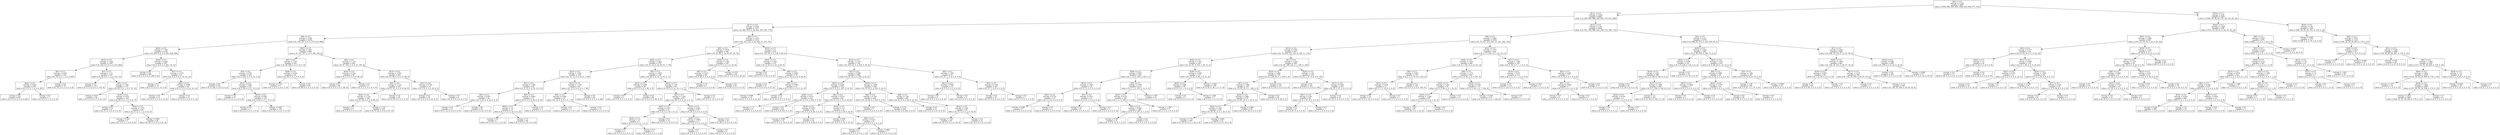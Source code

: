 digraph Tree {
node [shape=box] ;
0 [label="X[2] <= 0.5\nentropy = 3.169\nsamples = 8647\nvalue = [1000, 968, 920, 980, 1000, 923, 965, 977, 914]"] ;
1 [label="X[11] <= 0.5\nentropy = 2.938\nsamples = 6405\nvalue = [0, 909, 862, 886, 269, 893, 753, 951, 882]"] ;
0 -> 1 [labeldistance=2.5, labelangle=45, headlabel="True"] ;
2 [label="X[17] <= 0.5\nentropy = 2.597\nsamples = 3377\nvalue = [0, 462, 470, 0, 24, 645, 441, 565, 770]"] ;
1 -> 2 ;
3 [label="X[8] <= 0.5\nentropy = 2.285\nsamples = 2162\nvalue = [0, 319, 357, 0, 8, 0, 370, 414, 694]"] ;
2 -> 3 ;
4 [label="X[20] <= 0.5\nentropy = 1.796\nsamples = 1354\nvalue = [0, 162, 0, 0, 8, 0, 261, 229, 694]"] ;
3 -> 4 ;
5 [label="X[23] <= 0.5\nentropy = 1.344\nsamples = 1067\nvalue = [0, 162, 0, 0, 8, 0, 0, 215, 682]"] ;
4 -> 5 ;
6 [label="X[5] <= 0.5\nentropy = 0.555\nsamples = 752\nvalue = [0, 78, 0, 0, 7, 0, 0, 0, 667]"] ;
5 -> 6 ;
7 [label="X[24] <= 0.5\nentropy = 0.083\nsamples = 674\nvalue = [0, 0, 0, 0, 7, 0, 0, 0, 667]"] ;
6 -> 7 ;
8 [label="entropy = 0.0\nsamples = 667\nvalue = [0, 0, 0, 0, 0, 0, 0, 0, 667]"] ;
7 -> 8 ;
9 [label="entropy = 0.0\nsamples = 7\nvalue = [0, 0, 0, 0, 7, 0, 0, 0, 0]"] ;
7 -> 9 ;
10 [label="entropy = 0.0\nsamples = 78\nvalue = [0, 78, 0, 0, 0, 0, 0, 0, 0]"] ;
6 -> 10 ;
11 [label="X[1] <= 0.5\nentropy = 1.12\nsamples = 315\nvalue = [0, 84, 0, 0, 1, 0, 0, 215, 15]"] ;
5 -> 11 ;
12 [label="entropy = 0.0\nsamples = 143\nvalue = [0, 0, 0, 0, 0, 0, 0, 143, 0]"] ;
11 -> 12 ;
13 [label="X[5] <= 0.5\nentropy = 1.381\nsamples = 172\nvalue = [0, 84, 0, 0, 1, 0, 0, 72, 15]"] ;
11 -> 13 ;
14 [label="entropy = 0.911\nsamples = 46\nvalue = [0, 0, 0, 0, 0, 0, 0, 31, 15]"] ;
13 -> 14 ;
15 [label="X[19] <= 0.5\nentropy = 0.972\nsamples = 126\nvalue = [0, 84, 0, 0, 1, 0, 0, 41, 0]"] ;
13 -> 15 ;
16 [label="entropy = 0.0\nsamples = 37\nvalue = [0, 37, 0, 0, 0, 0, 0, 0, 0]"] ;
15 -> 16 ;
17 [label="X[26] <= 0.5\nentropy = 1.074\nsamples = 89\nvalue = [0, 47, 0, 0, 1, 0, 0, 41, 0]"] ;
15 -> 17 ;
18 [label="entropy = 0.918\nsamples = 3\nvalue = [0, 2, 0, 0, 1, 0, 0, 0, 0]"] ;
17 -> 18 ;
19 [label="entropy = 0.998\nsamples = 86\nvalue = [0, 45, 0, 0, 0, 0, 0, 41, 0]"] ;
17 -> 19 ;
20 [label="X[16] <= 0.5\nentropy = 0.529\nsamples = 287\nvalue = [0, 0, 0, 0, 0, 0, 261, 14, 12]"] ;
4 -> 20 ;
21 [label="entropy = 0.0\nsamples = 246\nvalue = [0, 0, 0, 0, 0, 0, 246, 0, 0]"] ;
20 -> 21 ;
22 [label="X[7] <= 0.5\nentropy = 1.579\nsamples = 41\nvalue = [0, 0, 0, 0, 0, 0, 15, 14, 12]"] ;
20 -> 22 ;
23 [label="entropy = 0.0\nsamples = 15\nvalue = [0, 0, 0, 0, 0, 0, 15, 0, 0]"] ;
22 -> 23 ;
24 [label="X[22] <= 0.5\nentropy = 0.996\nsamples = 26\nvalue = [0, 0, 0, 0, 0, 0, 0, 14, 12]"] ;
22 -> 24 ;
25 [label="entropy = 0.0\nsamples = 14\nvalue = [0, 0, 0, 0, 0, 0, 0, 14, 0]"] ;
24 -> 25 ;
26 [label="entropy = 0.0\nsamples = 12\nvalue = [0, 0, 0, 0, 0, 0, 0, 0, 12]"] ;
24 -> 26 ;
27 [label="X[23] <= 0.5\nentropy = 1.857\nsamples = 808\nvalue = [0, 157, 357, 0, 0, 0, 109, 185, 0]"] ;
3 -> 27 ;
28 [label="X[5] <= 0.5\nentropy = 1.347\nsamples = 418\nvalue = [0, 90, 256, 0, 0, 0, 72, 0, 0]"] ;
27 -> 28 ;
29 [label="X[3] <= 0.5\nentropy = 0.764\nsamples = 324\nvalue = [0, 0, 252, 0, 0, 0, 72, 0, 0]"] ;
28 -> 29 ;
30 [label="entropy = 0.0\nsamples = 162\nvalue = [0, 0, 162, 0, 0, 0, 0, 0, 0]"] ;
29 -> 30 ;
31 [label="X[12] <= 0.5\nentropy = 0.991\nsamples = 162\nvalue = [0, 0, 90, 0, 0, 0, 72, 0, 0]"] ;
29 -> 31 ;
32 [label="entropy = 0.0\nsamples = 27\nvalue = [0, 0, 27, 0, 0, 0, 0, 0, 0]"] ;
31 -> 32 ;
33 [label="X[16] <= 0.5\nentropy = 0.997\nsamples = 135\nvalue = [0, 0, 63, 0, 0, 0, 72, 0, 0]"] ;
31 -> 33 ;
34 [label="entropy = 0.0\nsamples = 1\nvalue = [0, 0, 0, 0, 0, 0, 1, 0, 0]"] ;
33 -> 34 ;
35 [label="entropy = 0.997\nsamples = 134\nvalue = [0, 0, 63, 0, 0, 0, 71, 0, 0]"] ;
33 -> 35 ;
36 [label="X[26] <= 0.5\nentropy = 0.254\nsamples = 94\nvalue = [0, 90, 4, 0, 0, 0, 0, 0, 0]"] ;
28 -> 36 ;
37 [label="entropy = 0.722\nsamples = 5\nvalue = [0, 1, 4, 0, 0, 0, 0, 0, 0]"] ;
36 -> 37 ;
38 [label="entropy = 0.0\nsamples = 89\nvalue = [0, 89, 0, 0, 0, 0, 0, 0, 0]"] ;
36 -> 38 ;
39 [label="X[5] <= 0.5\nentropy = 1.774\nsamples = 390\nvalue = [0, 67, 101, 0, 0, 0, 37, 185, 0]"] ;
27 -> 39 ;
40 [label="X[18] <= 0.5\nentropy = 0.144\nsamples = 98\nvalue = [0, 0, 2, 0, 0, 0, 0, 96, 0]"] ;
39 -> 40 ;
41 [label="entropy = 0.0\nsamples = 96\nvalue = [0, 0, 0, 0, 0, 0, 0, 96, 0]"] ;
40 -> 41 ;
42 [label="entropy = 0.0\nsamples = 2\nvalue = [0, 0, 2, 0, 0, 0, 0, 0, 0]"] ;
40 -> 42 ;
43 [label="X[15] <= 0.5\nentropy = 1.916\nsamples = 292\nvalue = [0, 67, 99, 0, 0, 0, 37, 89, 0]"] ;
39 -> 43 ;
44 [label="X[0] <= 0.5\nentropy = 1.724\nsamples = 255\nvalue = [0, 67, 91, 0, 0, 0, 8, 89, 0]"] ;
43 -> 44 ;
45 [label="X[20] <= 0.5\nentropy = 1.732\nsamples = 226\nvalue = [0, 67, 62, 0, 0, 0, 8, 89, 0]"] ;
44 -> 45 ;
46 [label="entropy = 0.0\nsamples = 2\nvalue = [0, 0, 0, 0, 0, 0, 0, 2, 0]"] ;
45 -> 46 ;
47 [label="entropy = 1.735\nsamples = 224\nvalue = [0, 67, 62, 0, 0, 0, 8, 87, 0]"] ;
45 -> 47 ;
48 [label="entropy = 0.0\nsamples = 29\nvalue = [0, 0, 29, 0, 0, 0, 0, 0, 0]"] ;
44 -> 48 ;
49 [label="X[13] <= 0.5\nentropy = 0.753\nsamples = 37\nvalue = [0, 0, 8, 0, 0, 0, 29, 0, 0]"] ;
43 -> 49 ;
50 [label="entropy = 0.0\nsamples = 29\nvalue = [0, 0, 0, 0, 0, 0, 29, 0, 0]"] ;
49 -> 50 ;
51 [label="entropy = 0.0\nsamples = 8\nvalue = [0, 0, 8, 0, 0, 0, 0, 0, 0]"] ;
49 -> 51 ;
52 [label="X[0] <= 0.5\nentropy = 2.113\nsamples = 1215\nvalue = [0, 143, 113, 0, 16, 645, 71, 151, 76]"] ;
2 -> 52 ;
53 [label="X[4] <= 0.5\nentropy = 2.678\nsamples = 384\nvalue = [0, 41, 69, 0, 12, 67, 67, 52, 76]"] ;
52 -> 53 ;
54 [label="X[20] <= 0.5\nentropy = 2.424\nsamples = 278\nvalue = [0, 41, 12, 0, 12, 63, 67, 7, 76]"] ;
53 -> 54 ;
55 [label="X[23] <= 0.5\nentropy = 1.833\nsamples = 150\nvalue = [0, 12, 12, 0, 0, 50, 0, 7, 69]"] ;
54 -> 55 ;
56 [label="X[7] <= 0.5\nentropy = 1.359\nsamples = 85\nvalue = [0, 0, 12, 0, 0, 50, 0, 0, 23]"] ;
55 -> 56 ;
57 [label="X[9] <= 0.5\nentropy = 0.937\nsamples = 34\nvalue = [0, 0, 12, 0, 0, 22, 0, 0, 0]"] ;
56 -> 57 ;
58 [label="entropy = 0.0\nsamples = 12\nvalue = [0, 0, 12, 0, 0, 0, 0, 0, 0]"] ;
57 -> 58 ;
59 [label="entropy = 0.0\nsamples = 22\nvalue = [0, 0, 0, 0, 0, 22, 0, 0, 0]"] ;
57 -> 59 ;
60 [label="X[9] <= 0.5\nentropy = 0.993\nsamples = 51\nvalue = [0, 0, 0, 0, 0, 28, 0, 0, 23]"] ;
56 -> 60 ;
61 [label="X[26] <= 0.5\nentropy = 1.0\nsamples = 47\nvalue = [0, 0, 0, 0, 0, 24, 0, 0, 23]"] ;
60 -> 61 ;
62 [label="entropy = 0.0\nsamples = 1\nvalue = [0, 0, 0, 0, 0, 1, 0, 0, 0]"] ;
61 -> 62 ;
63 [label="entropy = 1.0\nsamples = 46\nvalue = [0, 0, 0, 0, 0, 23, 0, 0, 23]"] ;
61 -> 63 ;
64 [label="entropy = 0.0\nsamples = 4\nvalue = [0, 0, 0, 0, 0, 4, 0, 0, 0]"] ;
60 -> 64 ;
65 [label="X[13] <= 0.5\nentropy = 1.149\nsamples = 65\nvalue = [0, 12, 0, 0, 0, 0, 0, 7, 46]"] ;
55 -> 65 ;
66 [label="X[5] <= 0.5\nentropy = 0.949\nsamples = 19\nvalue = [0, 12, 0, 0, 0, 0, 0, 7, 0]"] ;
65 -> 66 ;
67 [label="entropy = 0.0\nsamples = 7\nvalue = [0, 0, 0, 0, 0, 0, 0, 7, 0]"] ;
66 -> 67 ;
68 [label="entropy = 0.0\nsamples = 12\nvalue = [0, 12, 0, 0, 0, 0, 0, 0, 0]"] ;
66 -> 68 ;
69 [label="entropy = 0.0\nsamples = 46\nvalue = [0, 0, 0, 0, 0, 0, 0, 0, 46]"] ;
65 -> 69 ;
70 [label="X[9] <= 0.5\nentropy = 1.859\nsamples = 128\nvalue = [0, 29, 0, 0, 12, 13, 67, 0, 7]"] ;
54 -> 70 ;
71 [label="X[12] <= 0.5\nentropy = 0.258\nsamples = 69\nvalue = [0, 0, 0, 0, 0, 3, 66, 0, 0]"] ;
70 -> 71 ;
72 [label="entropy = 0.0\nsamples = 3\nvalue = [0, 0, 0, 0, 0, 3, 0, 0, 0]"] ;
71 -> 72 ;
73 [label="entropy = 0.0\nsamples = 66\nvalue = [0, 0, 0, 0, 0, 0, 66, 0, 0]"] ;
71 -> 73 ;
74 [label="X[14] <= 0.5\nentropy = 1.87\nsamples = 59\nvalue = [0, 29, 0, 0, 12, 10, 1, 0, 7]"] ;
70 -> 74 ;
75 [label="X[5] <= 0.5\nentropy = 1.432\nsamples = 47\nvalue = [0, 29, 0, 0, 0, 10, 1, 0, 7]"] ;
74 -> 75 ;
76 [label="X[22] <= 0.5\nentropy = 0.817\nsamples = 12\nvalue = [0, 0, 0, 0, 0, 10, 1, 0, 1]"] ;
75 -> 76 ;
77 [label="X[24] <= 0.5\nentropy = 1.0\nsamples = 2\nvalue = [0, 0, 0, 0, 0, 0, 1, 0, 1]"] ;
76 -> 77 ;
78 [label="entropy = 0.0\nsamples = 1\nvalue = [0, 0, 0, 0, 0, 0, 0, 0, 1]"] ;
77 -> 78 ;
79 [label="entropy = 0.0\nsamples = 1\nvalue = [0, 0, 0, 0, 0, 0, 1, 0, 0]"] ;
77 -> 79 ;
80 [label="entropy = 0.0\nsamples = 10\nvalue = [0, 0, 0, 0, 0, 10, 0, 0, 0]"] ;
76 -> 80 ;
81 [label="X[12] <= 0.5\nentropy = 0.661\nsamples = 35\nvalue = [0, 29, 0, 0, 0, 0, 0, 0, 6]"] ;
75 -> 81 ;
82 [label="X[26] <= 0.5\nentropy = 0.994\nsamples = 11\nvalue = [0, 5, 0, 0, 0, 0, 0, 0, 6]"] ;
81 -> 82 ;
83 [label="entropy = 0.0\nsamples = 5\nvalue = [0, 5, 0, 0, 0, 0, 0, 0, 0]"] ;
82 -> 83 ;
84 [label="entropy = 0.0\nsamples = 6\nvalue = [0, 0, 0, 0, 0, 0, 0, 0, 6]"] ;
82 -> 84 ;
85 [label="entropy = 0.0\nsamples = 24\nvalue = [0, 24, 0, 0, 0, 0, 0, 0, 0]"] ;
81 -> 85 ;
86 [label="entropy = 0.0\nsamples = 12\nvalue = [0, 0, 0, 0, 12, 0, 0, 0, 0]"] ;
74 -> 86 ;
87 [label="X[18] <= 0.5\nentropy = 1.184\nsamples = 106\nvalue = [0, 0, 57, 0, 0, 4, 0, 45, 0]"] ;
53 -> 87 ;
88 [label="X[8] <= 0.5\nentropy = 0.353\nsamples = 60\nvalue = [0, 0, 56, 0, 0, 4, 0, 0, 0]"] ;
87 -> 88 ;
89 [label="entropy = 0.0\nsamples = 4\nvalue = [0, 0, 0, 0, 0, 4, 0, 0, 0]"] ;
88 -> 89 ;
90 [label="entropy = 0.0\nsamples = 56\nvalue = [0, 0, 56, 0, 0, 0, 0, 0, 0]"] ;
88 -> 90 ;
91 [label="entropy = 0.151\nsamples = 46\nvalue = [0, 0, 1, 0, 0, 0, 0, 45, 0]"] ;
87 -> 91 ;
92 [label="X[10] <= 0.5\nentropy = 1.4\nsamples = 831\nvalue = [0, 102, 44, 0, 4, 578, 4, 99, 0]"] ;
52 -> 92 ;
93 [label="X[23] <= 0.5\nentropy = 1.393\nsamples = 101\nvalue = [0, 0, 19, 0, 0, 23, 0, 59, 0]"] ;
92 -> 93 ;
94 [label="entropy = 0.0\nsamples = 23\nvalue = [0, 0, 0, 0, 0, 23, 0, 0, 0]"] ;
93 -> 94 ;
95 [label="X[8] <= 0.5\nentropy = 0.801\nsamples = 78\nvalue = [0, 0, 19, 0, 0, 0, 0, 59, 0]"] ;
93 -> 95 ;
96 [label="entropy = 0.0\nsamples = 47\nvalue = [0, 0, 0, 0, 0, 0, 0, 47, 0]"] ;
95 -> 96 ;
97 [label="X[5] <= 0.5\nentropy = 0.963\nsamples = 31\nvalue = [0, 0, 19, 0, 0, 0, 0, 12, 0]"] ;
95 -> 97 ;
98 [label="entropy = 0.949\nsamples = 19\nvalue = [0, 0, 7, 0, 0, 0, 0, 12, 0]"] ;
97 -> 98 ;
99 [label="entropy = 0.0\nsamples = 12\nvalue = [0, 0, 12, 0, 0, 0, 0, 0, 0]"] ;
97 -> 99 ;
100 [label="X[12] <= 0.5\nentropy = 1.176\nsamples = 730\nvalue = [0, 102, 25, 0, 4, 555, 4, 40, 0]"] ;
92 -> 100 ;
101 [label="X[5] <= 0.5\nentropy = 0.999\nsamples = 669\nvalue = [0, 55, 24, 0, 4, 550, 4, 32, 0]"] ;
100 -> 101 ;
102 [label="X[23] <= 0.5\nentropy = 0.438\nsamples = 319\nvalue = [0, 0, 0, 0, 2, 297, 4, 16, 0]"] ;
101 -> 102 ;
103 [label="X[26] <= 0.5\nentropy = 0.073\nsamples = 227\nvalue = [0, 0, 0, 0, 2, 225, 0, 0, 0]"] ;
102 -> 103 ;
104 [label="entropy = 1.0\nsamples = 4\nvalue = [0, 0, 0, 0, 2, 2, 0, 0, 0]"] ;
103 -> 104 ;
105 [label="entropy = 0.0\nsamples = 223\nvalue = [0, 0, 0, 0, 0, 223, 0, 0, 0]"] ;
103 -> 105 ;
106 [label="X[4] <= 0.5\nentropy = 0.912\nsamples = 92\nvalue = [0, 0, 0, 0, 0, 72, 4, 16, 0]"] ;
102 -> 106 ;
107 [label="X[18] <= 0.5\nentropy = 0.353\nsamples = 60\nvalue = [0, 0, 0, 0, 0, 56, 4, 0, 0]"] ;
106 -> 107 ;
108 [label="entropy = 0.863\nsamples = 14\nvalue = [0, 0, 0, 0, 0, 10, 4, 0, 0]"] ;
107 -> 108 ;
109 [label="entropy = 0.0\nsamples = 46\nvalue = [0, 0, 0, 0, 0, 46, 0, 0, 0]"] ;
107 -> 109 ;
110 [label="X[18] <= 0.5\nentropy = 1.0\nsamples = 32\nvalue = [0, 0, 0, 0, 0, 16, 0, 16, 0]"] ;
106 -> 110 ;
111 [label="entropy = 0.98\nsamples = 24\nvalue = [0, 0, 0, 0, 0, 14, 0, 10, 0]"] ;
110 -> 111 ;
112 [label="X[8] <= 0.5\nentropy = 0.811\nsamples = 8\nvalue = [0, 0, 0, 0, 0, 2, 0, 6, 0]"] ;
110 -> 112 ;
113 [label="entropy = 0.0\nsamples = 1\nvalue = [0, 0, 0, 0, 0, 0, 0, 1, 0]"] ;
112 -> 113 ;
114 [label="entropy = 0.863\nsamples = 7\nvalue = [0, 0, 0, 0, 0, 2, 0, 5, 0]"] ;
112 -> 114 ;
115 [label="X[18] <= 0.5\nentropy = 1.269\nsamples = 350\nvalue = [0, 55, 24, 0, 2, 253, 0, 16, 0]"] ;
101 -> 115 ;
116 [label="X[8] <= 0.5\nentropy = 0.794\nsamples = 264\nvalue = [0, 14, 24, 0, 2, 224, 0, 0, 0]"] ;
115 -> 116 ;
117 [label="entropy = 0.0\nsamples = 2\nvalue = [0, 0, 0, 0, 2, 0, 0, 0, 0]"] ;
116 -> 117 ;
118 [label="entropy = 0.735\nsamples = 262\nvalue = [0, 14, 24, 0, 0, 224, 0, 0, 0]"] ;
116 -> 118 ;
119 [label="X[8] <= 0.5\nentropy = 1.49\nsamples = 86\nvalue = [0, 41, 0, 0, 0, 29, 0, 16, 0]"] ;
115 -> 119 ;
120 [label="entropy = 0.0\nsamples = 27\nvalue = [0, 0, 0, 0, 0, 27, 0, 0, 0]"] ;
119 -> 120 ;
121 [label="X[22] <= 0.5\nentropy = 1.041\nsamples = 59\nvalue = [0, 41, 0, 0, 0, 2, 0, 16, 0]"] ;
119 -> 121 ;
122 [label="entropy = 1.191\nsamples = 43\nvalue = [0, 25, 0, 0, 0, 2, 0, 16, 0]"] ;
121 -> 122 ;
123 [label="entropy = 0.0\nsamples = 16\nvalue = [0, 16, 0, 0, 0, 0, 0, 0, 0]"] ;
121 -> 123 ;
124 [label="X[8] <= 0.5\nentropy = 1.067\nsamples = 61\nvalue = [0, 47, 1, 0, 0, 5, 0, 8, 0]"] ;
100 -> 124 ;
125 [label="X[21] <= 0.5\nentropy = 0.961\nsamples = 13\nvalue = [0, 0, 0, 0, 0, 5, 0, 8, 0]"] ;
124 -> 125 ;
126 [label="entropy = 0.0\nsamples = 8\nvalue = [0, 0, 0, 0, 0, 0, 0, 8, 0]"] ;
125 -> 126 ;
127 [label="entropy = 0.0\nsamples = 5\nvalue = [0, 0, 0, 0, 0, 5, 0, 0, 0]"] ;
125 -> 127 ;
128 [label="X[4] <= 0.5\nentropy = 0.146\nsamples = 48\nvalue = [0, 47, 1, 0, 0, 0, 0, 0, 0]"] ;
124 -> 128 ;
129 [label="entropy = 0.0\nsamples = 47\nvalue = [0, 47, 0, 0, 0, 0, 0, 0, 0]"] ;
128 -> 129 ;
130 [label="entropy = 0.0\nsamples = 1\nvalue = [0, 0, 1, 0, 0, 0, 0, 0, 0]"] ;
128 -> 130 ;
131 [label="X[12] <= 0.5\nentropy = 2.79\nsamples = 3028\nvalue = [0, 447, 392, 886, 245, 248, 312, 386, 112]"] ;
1 -> 131 ;
132 [label="X[4] <= 0.5\nentropy = 2.694\nsamples = 1552\nvalue = [0, 79, 327, 313, 245, 13, 143, 322, 110]"] ;
131 -> 132 ;
133 [label="X[13] <= 0.5\nentropy = 2.575\nsamples = 957\nvalue = [0, 79, 256, 131, 233, 8, 129, 11, 110]"] ;
132 -> 133 ;
134 [label="X[18] <= 0.5\nentropy = 1.765\nsamples = 361\nvalue = [0, 19, 57, 9, 233, 7, 20, 11, 5]"] ;
133 -> 134 ;
135 [label="X[26] <= 0.5\nentropy = 0.997\nsamples = 234\nvalue = [0, 1, 12, 5, 193, 2, 20, 0, 1]"] ;
134 -> 135 ;
136 [label="X[19] <= 0.5\nentropy = 1.423\nsamples = 22\nvalue = [0, 0, 11, 3, 0, 0, 8, 0, 0]"] ;
135 -> 136 ;
137 [label="X[25] <= 0.5\nentropy = 0.722\nsamples = 10\nvalue = [0, 0, 2, 0, 0, 0, 8, 0, 0]"] ;
136 -> 137 ;
138 [label="entropy = 0.863\nsamples = 7\nvalue = [0, 0, 2, 0, 0, 0, 5, 0, 0]"] ;
137 -> 138 ;
139 [label="entropy = 0.0\nsamples = 3\nvalue = [0, 0, 0, 0, 0, 0, 3, 0, 0]"] ;
137 -> 139 ;
140 [label="X[1] <= 0.5\nentropy = 0.811\nsamples = 12\nvalue = [0, 0, 9, 3, 0, 0, 0, 0, 0]"] ;
136 -> 140 ;
141 [label="entropy = 0.0\nsamples = 9\nvalue = [0, 0, 9, 0, 0, 0, 0, 0, 0]"] ;
140 -> 141 ;
142 [label="entropy = 0.0\nsamples = 3\nvalue = [0, 0, 0, 3, 0, 0, 0, 0, 0]"] ;
140 -> 142 ;
143 [label="X[6] <= 0.5\nentropy = 0.594\nsamples = 212\nvalue = [0, 1, 1, 2, 193, 2, 12, 0, 1]"] ;
135 -> 143 ;
144 [label="X[15] <= 0.5\nentropy = 0.141\nsamples = 191\nvalue = [0, 1, 1, 0, 188, 0, 1, 0, 0]"] ;
143 -> 144 ;
145 [label="X[5] <= 0.5\nentropy = 0.048\nsamples = 188\nvalue = [0, 0, 0, 0, 187, 0, 1, 0, 0]"] ;
144 -> 145 ;
146 [label="entropy = 0.391\nsamples = 13\nvalue = [0, 0, 0, 0, 12, 0, 1, 0, 0]"] ;
145 -> 146 ;
147 [label="entropy = 0.0\nsamples = 175\nvalue = [0, 0, 0, 0, 175, 0, 0, 0, 0]"] ;
145 -> 147 ;
148 [label="entropy = 1.585\nsamples = 3\nvalue = [0, 1, 1, 0, 1, 0, 0, 0, 0]"] ;
144 -> 148 ;
149 [label="entropy = 1.837\nsamples = 21\nvalue = [0, 0, 0, 2, 5, 2, 11, 0, 1]"] ;
143 -> 149 ;
150 [label="X[26] <= 0.5\nentropy = 2.259\nsamples = 127\nvalue = [0, 18, 45, 4, 40, 5, 0, 11, 4]"] ;
134 -> 150 ;
151 [label="X[22] <= 0.5\nentropy = 1.696\nsamples = 18\nvalue = [0, 9, 0, 4, 1, 4, 0, 0, 0]"] ;
150 -> 151 ;
152 [label="entropy = 0.0\nsamples = 9\nvalue = [0, 9, 0, 0, 0, 0, 0, 0, 0]"] ;
151 -> 152 ;
153 [label="entropy = 1.392\nsamples = 9\nvalue = [0, 0, 0, 4, 1, 4, 0, 0, 0]"] ;
151 -> 153 ;
154 [label="entropy = 1.926\nsamples = 109\nvalue = [0, 9, 45, 0, 39, 1, 0, 11, 4]"] ;
150 -> 154 ;
155 [label="X[1] <= 0.5\nentropy = 2.235\nsamples = 596\nvalue = [0, 60, 199, 122, 0, 1, 109, 0, 105]"] ;
133 -> 155 ;
156 [label="X[19] <= 0.5\nentropy = 1.664\nsamples = 378\nvalue = [0, 35, 198, 35, 0, 1, 109, 0, 0]"] ;
155 -> 156 ;
157 [label="X[7] <= 0.5\nentropy = 1.862\nsamples = 243\nvalue = [0, 35, 63, 35, 0, 1, 109, 0, 0]"] ;
156 -> 157 ;
158 [label="X[16] <= 0.5\nentropy = 1.994\nsamples = 179\nvalue = [0, 35, 63, 35, 0, 1, 45, 0, 0]"] ;
157 -> 158 ;
159 [label="X[22] <= 0.5\nentropy = 1.805\nsamples = 139\nvalue = [0, 35, 52, 6, 0, 1, 45, 0, 0]"] ;
158 -> 159 ;
160 [label="entropy = 1.731\nsamples = 104\nvalue = [0, 16, 52, 6, 0, 1, 29, 0, 0]"] ;
159 -> 160 ;
161 [label="entropy = 0.995\nsamples = 35\nvalue = [0, 19, 0, 0, 0, 0, 16, 0, 0]"] ;
159 -> 161 ;
162 [label="entropy = 0.849\nsamples = 40\nvalue = [0, 0, 11, 29, 0, 0, 0, 0, 0]"] ;
158 -> 162 ;
163 [label="entropy = 0.0\nsamples = 64\nvalue = [0, 0, 0, 0, 0, 0, 64, 0, 0]"] ;
157 -> 163 ;
164 [label="entropy = 0.0\nsamples = 135\nvalue = [0, 0, 135, 0, 0, 0, 0, 0, 0]"] ;
156 -> 164 ;
165 [label="X[24] <= 0.5\nentropy = 1.43\nsamples = 218\nvalue = [0, 25, 1, 87, 0, 0, 0, 0, 105]"] ;
155 -> 165 ;
166 [label="entropy = 0.0\nsamples = 105\nvalue = [0, 0, 0, 0, 0, 0, 0, 0, 105]"] ;
165 -> 166 ;
167 [label="X[17] <= 0.5\nentropy = 0.832\nsamples = 113\nvalue = [0, 25, 1, 87, 0, 0, 0, 0, 0]"] ;
165 -> 167 ;
168 [label="X[21] <= 0.5\nentropy = 0.09\nsamples = 88\nvalue = [0, 0, 1, 87, 0, 0, 0, 0, 0]"] ;
167 -> 168 ;
169 [label="entropy = 0.0\nsamples = 87\nvalue = [0, 0, 0, 87, 0, 0, 0, 0, 0]"] ;
168 -> 169 ;
170 [label="entropy = 0.0\nsamples = 1\nvalue = [0, 0, 1, 0, 0, 0, 0, 0, 0]"] ;
168 -> 170 ;
171 [label="entropy = 0.0\nsamples = 25\nvalue = [0, 25, 0, 0, 0, 0, 0, 0, 0]"] ;
167 -> 171 ;
172 [label="X[21] <= 0.5\nentropy = 1.677\nsamples = 595\nvalue = [0, 0, 71, 182, 12, 5, 14, 311, 0]"] ;
132 -> 172 ;
173 [label="X[20] <= 0.5\nentropy = 1.052\nsamples = 400\nvalue = [0, 0, 1, 65, 11, 4, 8, 311, 0]"] ;
172 -> 173 ;
174 [label="X[6] <= 0.5\nentropy = 0.401\nsamples = 155\nvalue = [0, 0, 1, 0, 10, 0, 0, 144, 0]"] ;
173 -> 174 ;
175 [label="X[15] <= 0.5\nentropy = 0.439\nsamples = 11\nvalue = [0, 0, 1, 0, 10, 0, 0, 0, 0]"] ;
174 -> 175 ;
176 [label="entropy = 0.0\nsamples = 10\nvalue = [0, 0, 0, 0, 10, 0, 0, 0, 0]"] ;
175 -> 176 ;
177 [label="entropy = 0.0\nsamples = 1\nvalue = [0, 0, 1, 0, 0, 0, 0, 0, 0]"] ;
175 -> 177 ;
178 [label="entropy = 0.0\nsamples = 144\nvalue = [0, 0, 0, 0, 0, 0, 0, 144, 0]"] ;
174 -> 178 ;
179 [label="X[8] <= 0.5\nentropy = 1.175\nsamples = 245\nvalue = [0, 0, 0, 65, 1, 4, 8, 167, 0]"] ;
173 -> 179 ;
180 [label="X[16] <= 0.5\nentropy = 1.262\nsamples = 74\nvalue = [0, 0, 0, 46, 0, 4, 1, 23, 0]"] ;
179 -> 180 ;
181 [label="X[25] <= 0.5\nentropy = 1.349\nsamples = 63\nvalue = [0, 0, 0, 35, 0, 4, 1, 23, 0]"] ;
180 -> 181 ;
182 [label="entropy = 1.357\nsamples = 62\nvalue = [0, 0, 0, 34, 0, 4, 1, 23, 0]"] ;
181 -> 182 ;
183 [label="entropy = 0.0\nsamples = 1\nvalue = [0, 0, 0, 1, 0, 0, 0, 0, 0]"] ;
181 -> 183 ;
184 [label="entropy = 0.0\nsamples = 11\nvalue = [0, 0, 0, 11, 0, 0, 0, 0, 0]"] ;
180 -> 184 ;
185 [label="X[16] <= 0.5\nentropy = 0.793\nsamples = 171\nvalue = [0, 0, 0, 19, 1, 0, 7, 144, 0]"] ;
179 -> 185 ;
186 [label="entropy = 0.746\nsamples = 170\nvalue = [0, 0, 0, 19, 0, 0, 7, 144, 0]"] ;
185 -> 186 ;
187 [label="entropy = 0.0\nsamples = 1\nvalue = [0, 0, 0, 0, 1, 0, 0, 0, 0]"] ;
185 -> 187 ;
188 [label="X[17] <= 0.5\nentropy = 1.205\nsamples = 195\nvalue = [0, 0, 70, 117, 1, 1, 6, 0, 0]"] ;
172 -> 188 ;
189 [label="X[14] <= 0.5\nentropy = 0.071\nsamples = 118\nvalue = [0, 0, 0, 117, 1, 0, 0, 0, 0]"] ;
188 -> 189 ;
190 [label="entropy = 0.0\nsamples = 114\nvalue = [0, 0, 0, 114, 0, 0, 0, 0, 0]"] ;
189 -> 190 ;
191 [label="entropy = 0.811\nsamples = 4\nvalue = [0, 0, 0, 3, 1, 0, 0, 0, 0]"] ;
189 -> 191 ;
192 [label="X[8] <= 0.5\nentropy = 0.493\nsamples = 77\nvalue = [0, 0, 70, 0, 0, 1, 6, 0, 0]"] ;
188 -> 192 ;
193 [label="X[6] <= 0.5\nentropy = 0.592\nsamples = 7\nvalue = [0, 0, 0, 0, 0, 1, 6, 0, 0]"] ;
192 -> 193 ;
194 [label="entropy = 0.0\nsamples = 6\nvalue = [0, 0, 0, 0, 0, 0, 6, 0, 0]"] ;
193 -> 194 ;
195 [label="entropy = 0.0\nsamples = 1\nvalue = [0, 0, 0, 0, 0, 1, 0, 0, 0]"] ;
193 -> 195 ;
196 [label="entropy = 0.0\nsamples = 70\nvalue = [0, 0, 70, 0, 0, 0, 0, 0, 0]"] ;
192 -> 196 ;
197 [label="X[5] <= 0.5\nentropy = 2.217\nsamples = 1476\nvalue = [0, 368, 65, 573, 0, 235, 169, 64, 2]"] ;
131 -> 197 ;
198 [label="X[20] <= 0.5\nentropy = 1.824\nsamples = 528\nvalue = [0, 0, 46, 240, 0, 164, 72, 4, 2]"] ;
197 -> 198 ;
199 [label="X[25] <= 0.5\nentropy = 1.049\nsamples = 312\nvalue = [0, 0, 0, 158, 0, 152, 0, 0, 2]"] ;
198 -> 199 ;
200 [label="X[18] <= 0.5\nentropy = 1.021\nsamples = 260\nvalue = [0, 0, 0, 158, 0, 100, 0, 0, 2]"] ;
199 -> 200 ;
201 [label="entropy = 0.0\nsamples = 54\nvalue = [0, 0, 0, 54, 0, 0, 0, 0, 0]"] ;
200 -> 201 ;
202 [label="X[17] <= 0.5\nentropy = 1.069\nsamples = 206\nvalue = [0, 0, 0, 104, 0, 100, 0, 0, 2]"] ;
200 -> 202 ;
203 [label="X[24] <= 0.5\nentropy = 0.918\nsamples = 3\nvalue = [0, 0, 0, 1, 0, 0, 0, 0, 2]"] ;
202 -> 203 ;
204 [label="entropy = 0.0\nsamples = 2\nvalue = [0, 0, 0, 0, 0, 0, 0, 0, 2]"] ;
203 -> 204 ;
205 [label="entropy = 0.0\nsamples = 1\nvalue = [0, 0, 0, 1, 0, 0, 0, 0, 0]"] ;
203 -> 205 ;
206 [label="entropy = 1.0\nsamples = 203\nvalue = [0, 0, 0, 103, 0, 100, 0, 0, 0]"] ;
202 -> 206 ;
207 [label="entropy = 0.0\nsamples = 52\nvalue = [0, 0, 0, 0, 0, 52, 0, 0, 0]"] ;
199 -> 207 ;
208 [label="X[22] <= 0.5\nentropy = 1.872\nsamples = 216\nvalue = [0, 0, 46, 82, 0, 12, 72, 4, 0]"] ;
198 -> 208 ;
209 [label="X[8] <= 0.5\nentropy = 0.969\nsamples = 49\nvalue = [0, 0, 40, 3, 0, 0, 2, 4, 0]"] ;
208 -> 209 ;
210 [label="X[25] <= 0.5\nentropy = 0.985\nsamples = 7\nvalue = [0, 0, 0, 3, 0, 0, 0, 4, 0]"] ;
209 -> 210 ;
211 [label="entropy = 0.0\nsamples = 4\nvalue = [0, 0, 0, 0, 0, 0, 0, 4, 0]"] ;
210 -> 211 ;
212 [label="entropy = 0.0\nsamples = 3\nvalue = [0, 0, 0, 3, 0, 0, 0, 0, 0]"] ;
210 -> 212 ;
213 [label="X[16] <= 0.5\nentropy = 0.276\nsamples = 42\nvalue = [0, 0, 40, 0, 0, 0, 2, 0, 0]"] ;
209 -> 213 ;
214 [label="entropy = 0.0\nsamples = 40\nvalue = [0, 0, 40, 0, 0, 0, 0, 0, 0]"] ;
213 -> 214 ;
215 [label="entropy = 0.0\nsamples = 2\nvalue = [0, 0, 0, 0, 0, 0, 2, 0, 0]"] ;
213 -> 215 ;
216 [label="X[7] <= 0.5\nentropy = 1.482\nsamples = 167\nvalue = [0, 0, 6, 79, 0, 12, 70, 0, 0]"] ;
208 -> 216 ;
217 [label="entropy = 1.26\nsamples = 144\nvalue = [0, 0, 6, 67, 0, 1, 70, 0, 0]"] ;
216 -> 217 ;
218 [label="entropy = 0.999\nsamples = 23\nvalue = [0, 0, 0, 12, 0, 11, 0, 0, 0]"] ;
216 -> 218 ;
219 [label="X[7] <= 0.5\nentropy = 2.042\nsamples = 948\nvalue = [0, 368, 19, 333, 0, 71, 97, 60, 0]"] ;
197 -> 219 ;
220 [label="X[20] <= 0.5\nentropy = 1.995\nsamples = 682\nvalue = [0, 159, 19, 333, 0, 39, 97, 35, 0]"] ;
219 -> 220 ;
221 [label="X[16] <= 0.5\nentropy = 0.093\nsamples = 84\nvalue = [0, 1, 0, 83, 0, 0, 0, 0, 0]"] ;
220 -> 221 ;
222 [label="entropy = 0.0\nsamples = 83\nvalue = [0, 0, 0, 83, 0, 0, 0, 0, 0]"] ;
221 -> 222 ;
223 [label="entropy = 0.0\nsamples = 1\nvalue = [0, 1, 0, 0, 0, 0, 0, 0, 0]"] ;
221 -> 223 ;
224 [label="X[17] <= 0.5\nentropy = 2.114\nsamples = 598\nvalue = [0, 158, 19, 250, 0, 39, 97, 35, 0]"] ;
220 -> 224 ;
225 [label="entropy = 0.0\nsamples = 3\nvalue = [0, 0, 0, 0, 0, 0, 3, 0, 0]"] ;
224 -> 225 ;
226 [label="entropy = 2.111\nsamples = 595\nvalue = [0, 158, 19, 250, 0, 39, 94, 35, 0]"] ;
224 -> 226 ;
227 [label="X[19] <= 0.5\nentropy = 0.962\nsamples = 266\nvalue = [0, 209, 0, 0, 0, 32, 0, 25, 0]"] ;
219 -> 227 ;
228 [label="entropy = 0.0\nsamples = 209\nvalue = [0, 209, 0, 0, 0, 0, 0, 0, 0]"] ;
227 -> 228 ;
229 [label="entropy = 0.989\nsamples = 57\nvalue = [0, 0, 0, 0, 0, 32, 0, 25, 0]"] ;
227 -> 229 ;
230 [label="X[14] <= 0.5\nentropy = 2.08\nsamples = 2242\nvalue = [1000, 59, 58, 94, 731, 30, 212, 26, 32]"] ;
0 -> 230 [labeldistance=2.5, labelangle=-45, headlabel="False"] ;
231 [label="X[20] <= 0.5\nentropy = 1.366\nsamples = 939\nvalue = [731, 25, 23, 55, 0, 24, 33, 26, 22]"] ;
230 -> 231 ;
232 [label="X[10] <= 0.5\nentropy = 2.488\nsamples = 265\nvalue = [103, 24, 19, 50, 0, 23, 0, 24, 22]"] ;
231 -> 232 ;
233 [label="X[5] <= 0.5\nentropy = 2.377\nsamples = 154\nvalue = [33, 6, 19, 50, 0, 0, 0, 24, 22]"] ;
232 -> 233 ;
234 [label="X[25] <= 0.5\nentropy = 1.0\nsamples = 36\nvalue = [18, 0, 18, 0, 0, 0, 0, 0, 0]"] ;
233 -> 234 ;
235 [label="entropy = 0.0\nsamples = 18\nvalue = [18, 0, 0, 0, 0, 0, 0, 0, 0]"] ;
234 -> 235 ;
236 [label="entropy = 0.0\nsamples = 18\nvalue = [0, 0, 18, 0, 0, 0, 0, 0, 0]"] ;
234 -> 236 ;
237 [label="X[11] <= 0.5\nentropy = 2.099\nsamples = 118\nvalue = [15, 6, 1, 50, 0, 0, 0, 24, 22]"] ;
233 -> 237 ;
238 [label="X[22] <= 0.5\nentropy = 0.755\nsamples = 23\nvalue = [0, 0, 0, 0, 0, 0, 0, 18, 5]"] ;
237 -> 238 ;
239 [label="entropy = 0.0\nsamples = 18\nvalue = [0, 0, 0, 0, 0, 0, 0, 18, 0]"] ;
238 -> 239 ;
240 [label="entropy = 0.0\nsamples = 5\nvalue = [0, 0, 0, 0, 0, 0, 0, 0, 5]"] ;
238 -> 240 ;
241 [label="X[19] <= 0.5\nentropy = 1.925\nsamples = 95\nvalue = [15, 6, 1, 50, 0, 0, 0, 6, 17]"] ;
237 -> 241 ;
242 [label="entropy = 2.186\nsamples = 70\nvalue = [14, 6, 1, 26, 0, 0, 0, 6, 17]"] ;
241 -> 242 ;
243 [label="X[7] <= 0.5\nentropy = 0.242\nsamples = 25\nvalue = [1, 0, 0, 24, 0, 0, 0, 0, 0]"] ;
241 -> 243 ;
244 [label="entropy = 0.0\nsamples = 24\nvalue = [0, 0, 0, 24, 0, 0, 0, 0, 0]"] ;
243 -> 244 ;
245 [label="entropy = 0.0\nsamples = 1\nvalue = [1, 0, 0, 0, 0, 0, 0, 0, 0]"] ;
243 -> 245 ;
246 [label="X[19] <= 0.5\nentropy = 1.316\nsamples = 111\nvalue = [70, 18, 0, 0, 0, 23, 0, 0, 0]"] ;
232 -> 246 ;
247 [label="X[17] <= 0.5\nentropy = 1.574\nsamples = 65\nvalue = [24, 18, 0, 0, 0, 23, 0, 0, 0]"] ;
246 -> 247 ;
248 [label="X[8] <= 0.5\nentropy = 0.989\nsamples = 41\nvalue = [23, 18, 0, 0, 0, 0, 0, 0, 0]"] ;
247 -> 248 ;
249 [label="entropy = 0.0\nsamples = 18\nvalue = [18, 0, 0, 0, 0, 0, 0, 0, 0]"] ;
248 -> 249 ;
250 [label="X[25] <= 0.5\nentropy = 0.755\nsamples = 23\nvalue = [5, 18, 0, 0, 0, 0, 0, 0, 0]"] ;
248 -> 250 ;
251 [label="entropy = 0.0\nsamples = 18\nvalue = [0, 18, 0, 0, 0, 0, 0, 0, 0]"] ;
250 -> 251 ;
252 [label="entropy = 0.0\nsamples = 5\nvalue = [5, 0, 0, 0, 0, 0, 0, 0, 0]"] ;
250 -> 252 ;
253 [label="X[23] <= 0.5\nentropy = 0.25\nsamples = 24\nvalue = [1, 0, 0, 0, 0, 23, 0, 0, 0]"] ;
247 -> 253 ;
254 [label="entropy = 0.65\nsamples = 6\nvalue = [1, 0, 0, 0, 0, 5, 0, 0, 0]"] ;
253 -> 254 ;
255 [label="entropy = 0.0\nsamples = 18\nvalue = [0, 0, 0, 0, 0, 18, 0, 0, 0]"] ;
253 -> 255 ;
256 [label="entropy = 0.0\nsamples = 46\nvalue = [46, 0, 0, 0, 0, 0, 0, 0, 0]"] ;
246 -> 256 ;
257 [label="X[9] <= 0.5\nentropy = 0.457\nsamples = 674\nvalue = [628, 1, 4, 5, 0, 1, 33, 2, 0]"] ;
231 -> 257 ;
258 [label="X[3] <= 0.5\nentropy = 0.313\nsamples = 647\nvalue = [622, 1, 3, 5, 0, 1, 13, 2, 0]"] ;
257 -> 258 ;
259 [label="X[24] <= 0.5\nentropy = 0.121\nsamples = 625\nvalue = [617, 1, 0, 4, 0, 0, 1, 2, 0]"] ;
258 -> 259 ;
260 [label="X[15] <= 0.5\nentropy = 0.079\nsamples = 622\nvalue = [617, 1, 0, 3, 0, 0, 0, 1, 0]"] ;
259 -> 260 ;
261 [label="X[6] <= 0.5\nentropy = 0.044\nsamples = 619\nvalue = [616, 0, 0, 3, 0, 0, 0, 0, 0]"] ;
260 -> 261 ;
262 [label="X[12] <= 0.5\nentropy = 0.018\nsamples = 606\nvalue = [605, 0, 0, 1, 0, 0, 0, 0, 0]"] ;
261 -> 262 ;
263 [label="entropy = 0.018\nsamples = 596\nvalue = [595, 0, 0, 1, 0, 0, 0, 0, 0]"] ;
262 -> 263 ;
264 [label="entropy = 0.0\nsamples = 10\nvalue = [10, 0, 0, 0, 0, 0, 0, 0, 0]"] ;
262 -> 264 ;
265 [label="X[25] <= 0.5\nentropy = 0.619\nsamples = 13\nvalue = [11, 0, 0, 2, 0, 0, 0, 0, 0]"] ;
261 -> 265 ;
266 [label="entropy = 0.65\nsamples = 12\nvalue = [10, 0, 0, 2, 0, 0, 0, 0, 0]"] ;
265 -> 266 ;
267 [label="entropy = 0.0\nsamples = 1\nvalue = [1, 0, 0, 0, 0, 0, 0, 0, 0]"] ;
265 -> 267 ;
268 [label="entropy = 1.585\nsamples = 3\nvalue = [1, 1, 0, 0, 0, 0, 0, 1, 0]"] ;
260 -> 268 ;
269 [label="X[21] <= 0.5\nentropy = 1.585\nsamples = 3\nvalue = [0, 0, 0, 1, 0, 0, 1, 1, 0]"] ;
259 -> 269 ;
270 [label="X[4] <= 0.5\nentropy = 1.0\nsamples = 2\nvalue = [0, 0, 0, 0, 0, 0, 1, 1, 0]"] ;
269 -> 270 ;
271 [label="entropy = 0.0\nsamples = 1\nvalue = [0, 0, 0, 0, 0, 0, 1, 0, 0]"] ;
270 -> 271 ;
272 [label="entropy = 0.0\nsamples = 1\nvalue = [0, 0, 0, 0, 0, 0, 0, 1, 0]"] ;
270 -> 272 ;
273 [label="entropy = 0.0\nsamples = 1\nvalue = [0, 0, 0, 1, 0, 0, 0, 0, 0]"] ;
269 -> 273 ;
274 [label="X[13] <= 0.5\nentropy = 1.76\nsamples = 22\nvalue = [5, 0, 3, 1, 0, 1, 12, 0, 0]"] ;
258 -> 274 ;
275 [label="X[17] <= 0.5\nentropy = 1.0\nsamples = 2\nvalue = [0, 0, 0, 0, 0, 1, 1, 0, 0]"] ;
274 -> 275 ;
276 [label="entropy = 0.0\nsamples = 1\nvalue = [0, 0, 0, 0, 0, 0, 1, 0, 0]"] ;
275 -> 276 ;
277 [label="entropy = 0.0\nsamples = 1\nvalue = [0, 0, 0, 0, 0, 1, 0, 0, 0]"] ;
275 -> 277 ;
278 [label="entropy = 1.601\nsamples = 20\nvalue = [5, 0, 3, 1, 0, 0, 11, 0, 0]"] ;
274 -> 278 ;
279 [label="entropy = 0.979\nsamples = 27\nvalue = [6, 0, 1, 0, 0, 0, 20, 0, 0]"] ;
257 -> 279 ;
280 [label="X[20] <= 0.5\nentropy = 1.85\nsamples = 1303\nvalue = [269, 34, 35, 39, 731, 6, 179, 0, 10]"] ;
230 -> 280 ;
281 [label="entropy = 0.965\nsamples = 179\nvalue = [109, 0, 0, 0, 70, 0, 0, 0, 0]"] ;
280 -> 281 ;
282 [label="X[8] <= 0.5\nentropy = 1.851\nsamples = 1124\nvalue = [160, 34, 35, 39, 661, 6, 179, 0, 10]"] ;
280 -> 282 ;
283 [label="X[26] <= 0.5\nentropy = 0.971\nsamples = 35\nvalue = [21, 0, 0, 0, 14, 0, 0, 0, 0]"] ;
282 -> 283 ;
284 [label="entropy = 0.0\nsamples = 2\nvalue = [0, 0, 0, 0, 2, 0, 0, 0, 0]"] ;
283 -> 284 ;
285 [label="entropy = 0.946\nsamples = 33\nvalue = [21, 0, 0, 0, 12, 0, 0, 0, 0]"] ;
283 -> 285 ;
286 [label="X[11] <= 0.5\nentropy = 1.845\nsamples = 1089\nvalue = [139, 34, 35, 39, 647, 6, 179, 0, 10]"] ;
282 -> 286 ;
287 [label="entropy = 0.89\nsamples = 39\nvalue = [12, 0, 0, 0, 27, 0, 0, 0, 0]"] ;
286 -> 287 ;
288 [label="X[4] <= 0.5\nentropy = 1.859\nsamples = 1050\nvalue = [127, 34, 35, 39, 620, 6, 179, 0, 10]"] ;
286 -> 288 ;
289 [label="X[26] <= 0.5\nentropy = 1.862\nsamples = 1016\nvalue = [114, 34, 34, 39, 600, 6, 179, 0, 10]"] ;
288 -> 289 ;
290 [label="entropy = 1.357\nsamples = 10\nvalue = [7, 1, 1, 0, 1, 0, 0, 0, 0]"] ;
289 -> 290 ;
291 [label="X[16] <= 0.5\nentropy = 1.848\nsamples = 1006\nvalue = [107, 33, 33, 39, 599, 6, 179, 0, 10]"] ;
289 -> 291 ;
292 [label="entropy = 1.847\nsamples = 1000\nvalue = [104, 33, 33, 39, 596, 6, 179, 0, 10]"] ;
291 -> 292 ;
293 [label="entropy = 1.0\nsamples = 6\nvalue = [3, 0, 0, 0, 3, 0, 0, 0, 0]"] ;
291 -> 293 ;
294 [label="X[24] <= 0.5\nentropy = 1.13\nsamples = 34\nvalue = [13, 0, 1, 0, 20, 0, 0, 0, 0]"] ;
288 -> 294 ;
295 [label="entropy = 0.967\nsamples = 33\nvalue = [13, 0, 0, 0, 20, 0, 0, 0, 0]"] ;
294 -> 295 ;
296 [label="entropy = 0.0\nsamples = 1\nvalue = [0, 0, 1, 0, 0, 0, 0, 0, 0]"] ;
294 -> 296 ;
}